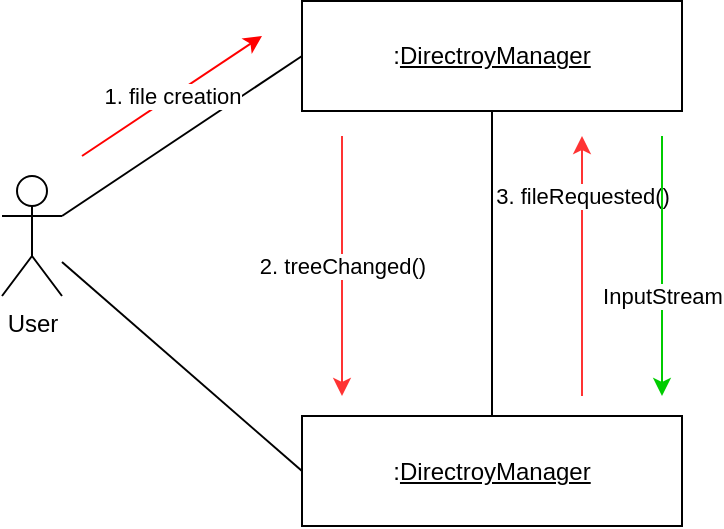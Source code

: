 <mxfile version="21.2.8" type="device">
  <diagram id="C5RBs43oDa-KdzZeNtuy" name="Page-1">
    <mxGraphModel dx="707" dy="835" grid="1" gridSize="10" guides="1" tooltips="1" connect="1" arrows="1" fold="1" page="1" pageScale="1" pageWidth="827" pageHeight="1169" math="0" shadow="0">
      <root>
        <mxCell id="WIyWlLk6GJQsqaUBKTNV-0" />
        <mxCell id="WIyWlLk6GJQsqaUBKTNV-1" parent="WIyWlLk6GJQsqaUBKTNV-0" />
        <mxCell id="GmL1GBazqr-ufyHwdosB-1" value="User" style="shape=umlActor;verticalLabelPosition=bottom;verticalAlign=top;html=1;outlineConnect=0;" vertex="1" parent="WIyWlLk6GJQsqaUBKTNV-1">
          <mxGeometry x="60" y="370" width="30" height="60" as="geometry" />
        </mxCell>
        <mxCell id="GmL1GBazqr-ufyHwdosB-2" value=":&lt;u&gt;DirectroyManager&lt;/u&gt;" style="html=1;whiteSpace=wrap;" vertex="1" parent="WIyWlLk6GJQsqaUBKTNV-1">
          <mxGeometry x="210" y="282.5" width="190" height="55" as="geometry" />
        </mxCell>
        <mxCell id="GmL1GBazqr-ufyHwdosB-4" value=":&lt;u style=&quot;border-color: var(--border-color);&quot;&gt;DirectroyManager&lt;/u&gt;" style="html=1;whiteSpace=wrap;" vertex="1" parent="WIyWlLk6GJQsqaUBKTNV-1">
          <mxGeometry x="210" y="490" width="190" height="55" as="geometry" />
        </mxCell>
        <mxCell id="GmL1GBazqr-ufyHwdosB-7" value="" style="endArrow=none;html=1;rounded=0;exitX=0;exitY=0.5;exitDx=0;exitDy=0;" edge="1" parent="WIyWlLk6GJQsqaUBKTNV-1" source="GmL1GBazqr-ufyHwdosB-2" target="GmL1GBazqr-ufyHwdosB-1">
          <mxGeometry width="50" height="50" relative="1" as="geometry">
            <mxPoint x="350" y="450" as="sourcePoint" />
            <mxPoint x="400" y="400" as="targetPoint" />
          </mxGeometry>
        </mxCell>
        <mxCell id="GmL1GBazqr-ufyHwdosB-9" value="" style="endArrow=none;html=1;rounded=0;entryX=0.5;entryY=1;entryDx=0;entryDy=0;exitX=0.5;exitY=0;exitDx=0;exitDy=0;exitPerimeter=0;" edge="1" parent="WIyWlLk6GJQsqaUBKTNV-1" source="GmL1GBazqr-ufyHwdosB-4" target="GmL1GBazqr-ufyHwdosB-2">
          <mxGeometry width="50" height="50" relative="1" as="geometry">
            <mxPoint x="350" y="450" as="sourcePoint" />
            <mxPoint x="400" y="400" as="targetPoint" />
          </mxGeometry>
        </mxCell>
        <mxCell id="GmL1GBazqr-ufyHwdosB-10" value="" style="endArrow=none;html=1;rounded=0;exitX=0;exitY=0.5;exitDx=0;exitDy=0;" edge="1" parent="WIyWlLk6GJQsqaUBKTNV-1" source="GmL1GBazqr-ufyHwdosB-4" target="GmL1GBazqr-ufyHwdosB-1">
          <mxGeometry width="50" height="50" relative="1" as="geometry">
            <mxPoint x="315" y="500" as="sourcePoint" />
            <mxPoint x="100" y="335" as="targetPoint" />
          </mxGeometry>
        </mxCell>
        <mxCell id="GmL1GBazqr-ufyHwdosB-13" value="1. file creation" style="endArrow=classic;html=1;rounded=0;strokeWidth=1;strokeColor=#FF0000;" edge="1" parent="WIyWlLk6GJQsqaUBKTNV-1">
          <mxGeometry width="50" height="50" relative="1" as="geometry">
            <mxPoint x="100" y="360" as="sourcePoint" />
            <mxPoint x="190" y="300" as="targetPoint" />
          </mxGeometry>
        </mxCell>
        <mxCell id="GmL1GBazqr-ufyHwdosB-14" value="2. treeChanged()" style="endArrow=classic;html=1;rounded=0;strokeWidth=1;strokeColor=#FF3333;" edge="1" parent="WIyWlLk6GJQsqaUBKTNV-1">
          <mxGeometry width="50" height="50" relative="1" as="geometry">
            <mxPoint x="230" y="350" as="sourcePoint" />
            <mxPoint x="230" y="480" as="targetPoint" />
          </mxGeometry>
        </mxCell>
        <mxCell id="GmL1GBazqr-ufyHwdosB-16" value="3. fileRequested()" style="endArrow=classic;html=1;rounded=0;strokeWidth=1;strokeColor=#FF3333;" edge="1" parent="WIyWlLk6GJQsqaUBKTNV-1">
          <mxGeometry x="0.538" width="50" height="50" relative="1" as="geometry">
            <mxPoint x="350" y="480" as="sourcePoint" />
            <mxPoint x="350" y="350" as="targetPoint" />
            <mxPoint as="offset" />
          </mxGeometry>
        </mxCell>
        <mxCell id="GmL1GBazqr-ufyHwdosB-17" value="InputStream" style="endArrow=classic;html=1;rounded=0;strokeWidth=1;strokeColor=#00CC00;" edge="1" parent="WIyWlLk6GJQsqaUBKTNV-1">
          <mxGeometry x="0.231" width="50" height="50" relative="1" as="geometry">
            <mxPoint x="390" y="350" as="sourcePoint" />
            <mxPoint x="390" y="480" as="targetPoint" />
            <mxPoint as="offset" />
          </mxGeometry>
        </mxCell>
      </root>
    </mxGraphModel>
  </diagram>
</mxfile>
